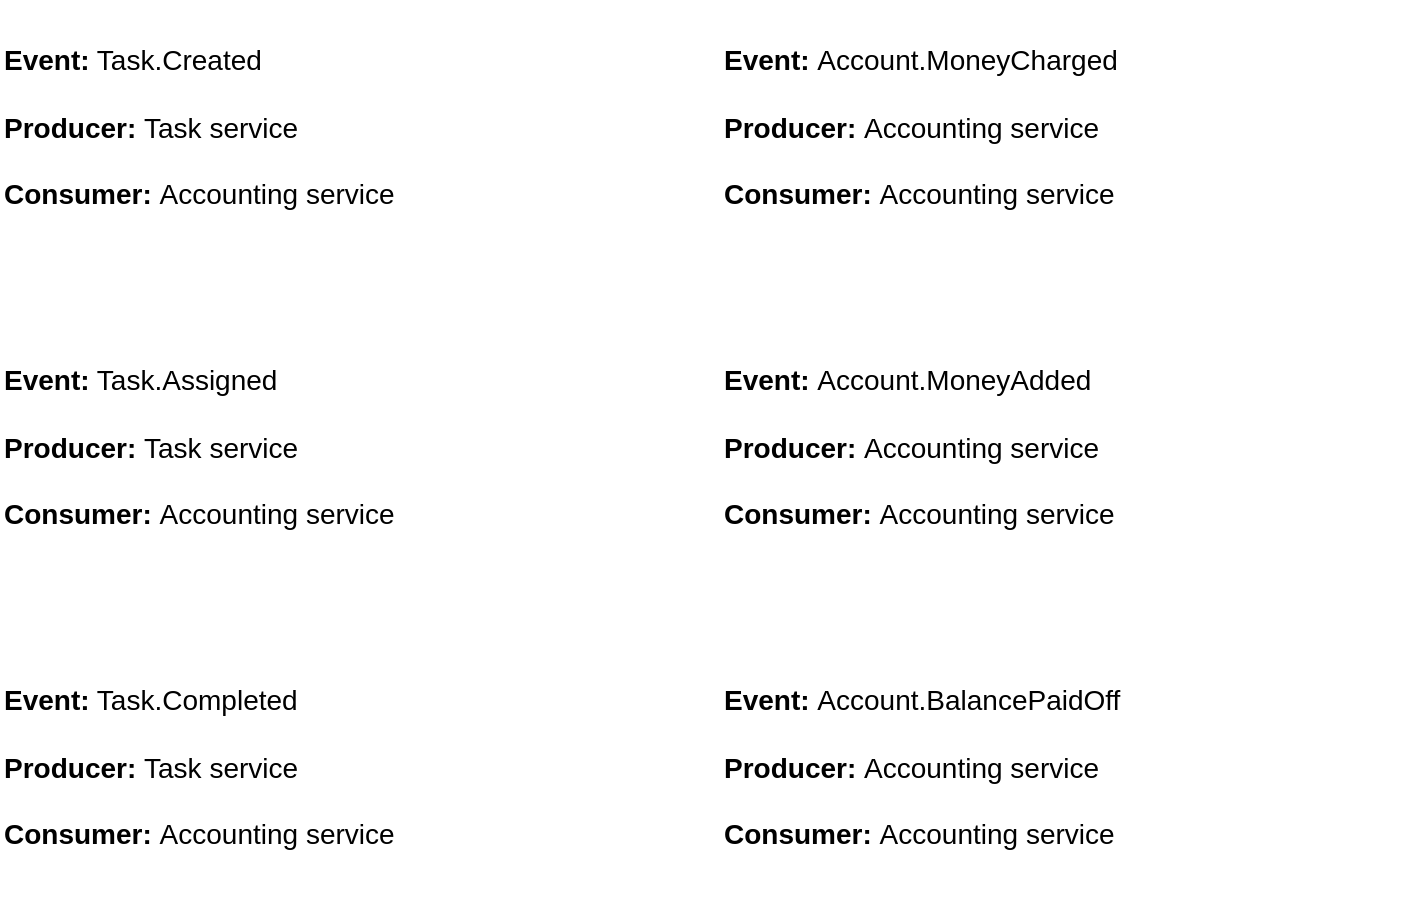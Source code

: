 <mxfile version="15.6.3" type="github">
  <diagram id="ln0epItrMQBV1sNaz5t-" name="Page-1">
    <mxGraphModel dx="1038" dy="547" grid="1" gridSize="10" guides="1" tooltips="1" connect="1" arrows="1" fold="1" page="1" pageScale="1" pageWidth="827" pageHeight="1169" math="0" shadow="0">
      <root>
        <mxCell id="0" />
        <mxCell id="1" parent="0" />
        <mxCell id="FDTTaYidEwS5aBNCPGy4-1" value="&lt;p style=&quot;line-height: 1.4 ; font-size: 14px&quot;&gt;&lt;b&gt;Event:&lt;/b&gt; Task.Created&lt;/p&gt;&lt;p style=&quot;line-height: 1.4 ; font-size: 14px&quot;&gt;&lt;b&gt;Producer: &lt;/b&gt;Task service&lt;/p&gt;&lt;p style=&quot;line-height: 1.4 ; font-size: 14px&quot;&gt;&lt;b&gt;Consumer: &lt;/b&gt;Accounting service&lt;/p&gt;" style="text;html=1;strokeColor=none;fillColor=none;align=left;verticalAlign=top;whiteSpace=wrap;rounded=0;" vertex="1" parent="1">
          <mxGeometry x="40" y="40" width="350" height="130" as="geometry" />
        </mxCell>
        <mxCell id="FDTTaYidEwS5aBNCPGy4-2" value="&lt;p style=&quot;line-height: 1.4 ; font-size: 14px&quot;&gt;&lt;b&gt;Event:&lt;/b&gt; Task.Assigned&lt;/p&gt;&lt;p style=&quot;line-height: 1.4 ; font-size: 14px&quot;&gt;&lt;b&gt;Producer: &lt;/b&gt;Task service&lt;/p&gt;&lt;p style=&quot;line-height: 1.4 ; font-size: 14px&quot;&gt;&lt;b&gt;Consumer: &lt;/b&gt;Accounting service&lt;/p&gt;" style="text;html=1;strokeColor=none;fillColor=none;align=left;verticalAlign=top;whiteSpace=wrap;rounded=0;" vertex="1" parent="1">
          <mxGeometry x="40" y="200" width="400" height="130" as="geometry" />
        </mxCell>
        <mxCell id="FDTTaYidEwS5aBNCPGy4-3" value="&lt;p style=&quot;line-height: 1.4 ; font-size: 14px&quot;&gt;&lt;b&gt;Event:&lt;/b&gt; Task.Completed&lt;/p&gt;&lt;p style=&quot;line-height: 1.4 ; font-size: 14px&quot;&gt;&lt;b&gt;Producer: &lt;/b&gt;Task service&lt;/p&gt;&lt;p style=&quot;line-height: 1.4 ; font-size: 14px&quot;&gt;&lt;b&gt;Consumer: &lt;/b&gt;Accounting service&lt;/p&gt;" style="text;html=1;strokeColor=none;fillColor=none;align=left;verticalAlign=top;whiteSpace=wrap;rounded=0;" vertex="1" parent="1">
          <mxGeometry x="40" y="360" width="350" height="130" as="geometry" />
        </mxCell>
        <mxCell id="FDTTaYidEwS5aBNCPGy4-4" value="&lt;p style=&quot;line-height: 1.4 ; font-size: 14px&quot;&gt;&lt;b&gt;Event:&lt;/b&gt;&amp;nbsp;Account.MoneyCharged&lt;/p&gt;&lt;p style=&quot;line-height: 1.4 ; font-size: 14px&quot;&gt;&lt;b&gt;Producer: &lt;/b&gt;Accounting service&lt;/p&gt;&lt;p style=&quot;line-height: 1.4 ; font-size: 14px&quot;&gt;&lt;b&gt;Consumer: &lt;/b&gt;Accounting service&lt;/p&gt;" style="text;html=1;strokeColor=none;fillColor=none;align=left;verticalAlign=top;whiteSpace=wrap;rounded=0;" vertex="1" parent="1">
          <mxGeometry x="400" y="40" width="350" height="130" as="geometry" />
        </mxCell>
        <mxCell id="FDTTaYidEwS5aBNCPGy4-5" value="&lt;p style=&quot;line-height: 1.4 ; font-size: 14px&quot;&gt;&lt;b&gt;Event:&lt;/b&gt;&amp;nbsp;Account.MoneyAdded&lt;/p&gt;&lt;p style=&quot;line-height: 1.4 ; font-size: 14px&quot;&gt;&lt;b&gt;Producer: &lt;/b&gt;Accounting service&lt;/p&gt;&lt;p style=&quot;line-height: 1.4 ; font-size: 14px&quot;&gt;&lt;b&gt;Consumer: &lt;/b&gt;Accounting service&lt;/p&gt;" style="text;html=1;strokeColor=none;fillColor=none;align=left;verticalAlign=top;whiteSpace=wrap;rounded=0;" vertex="1" parent="1">
          <mxGeometry x="400" y="200" width="350" height="130" as="geometry" />
        </mxCell>
        <mxCell id="FDTTaYidEwS5aBNCPGy4-6" value="&lt;p style=&quot;line-height: 1.4 ; font-size: 14px&quot;&gt;&lt;b&gt;Event:&lt;/b&gt;&amp;nbsp;Account.BalancePaidOff&lt;/p&gt;&lt;p style=&quot;line-height: 1.4 ; font-size: 14px&quot;&gt;&lt;b&gt;Producer: &lt;/b&gt;Accounting service&lt;/p&gt;&lt;p style=&quot;line-height: 1.4 ; font-size: 14px&quot;&gt;&lt;b&gt;Consumer: &lt;/b&gt;Accounting service&lt;/p&gt;" style="text;html=1;strokeColor=none;fillColor=none;align=left;verticalAlign=top;whiteSpace=wrap;rounded=0;" vertex="1" parent="1">
          <mxGeometry x="400" y="360" width="350" height="130" as="geometry" />
        </mxCell>
      </root>
    </mxGraphModel>
  </diagram>
</mxfile>
